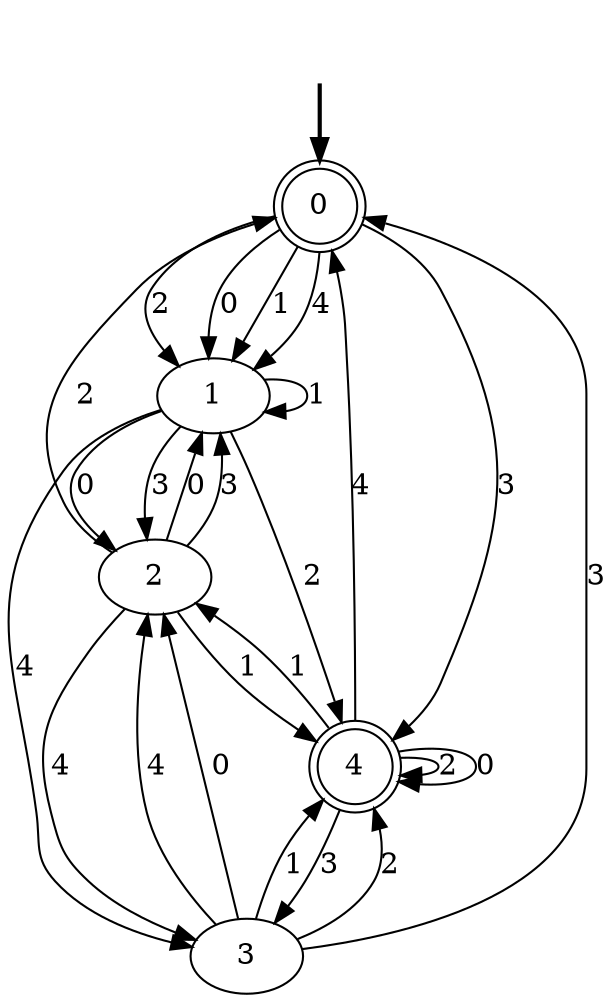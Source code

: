 digraph {
	fake [style=invisible]
	0 [root=true shape=doublecircle]
	1
	2
	3
	4 [shape=doublecircle]
	fake -> 0 [style=bold]
	2 -> 3 [label=4]
	4 -> 2 [label=1]
	3 -> 2 [label=4]
	4 -> 4 [label=2]
	1 -> 2 [label=0]
	1 -> 3 [label=4]
	3 -> 4 [label=2]
	4 -> 4 [label=0]
	3 -> 4 [label=1]
	0 -> 1 [label=2]
	1 -> 4 [label=2]
	2 -> 1 [label=0]
	1 -> 2 [label=3]
	0 -> 1 [label=0]
	0 -> 1 [label=1]
	1 -> 1 [label=1]
	0 -> 4 [label=3]
	4 -> 0 [label=4]
	2 -> 4 [label=1]
	0 -> 1 [label=4]
	4 -> 3 [label=3]
	2 -> 0 [label=2]
	3 -> 0 [label=3]
	3 -> 2 [label=0]
	2 -> 1 [label=3]
}
